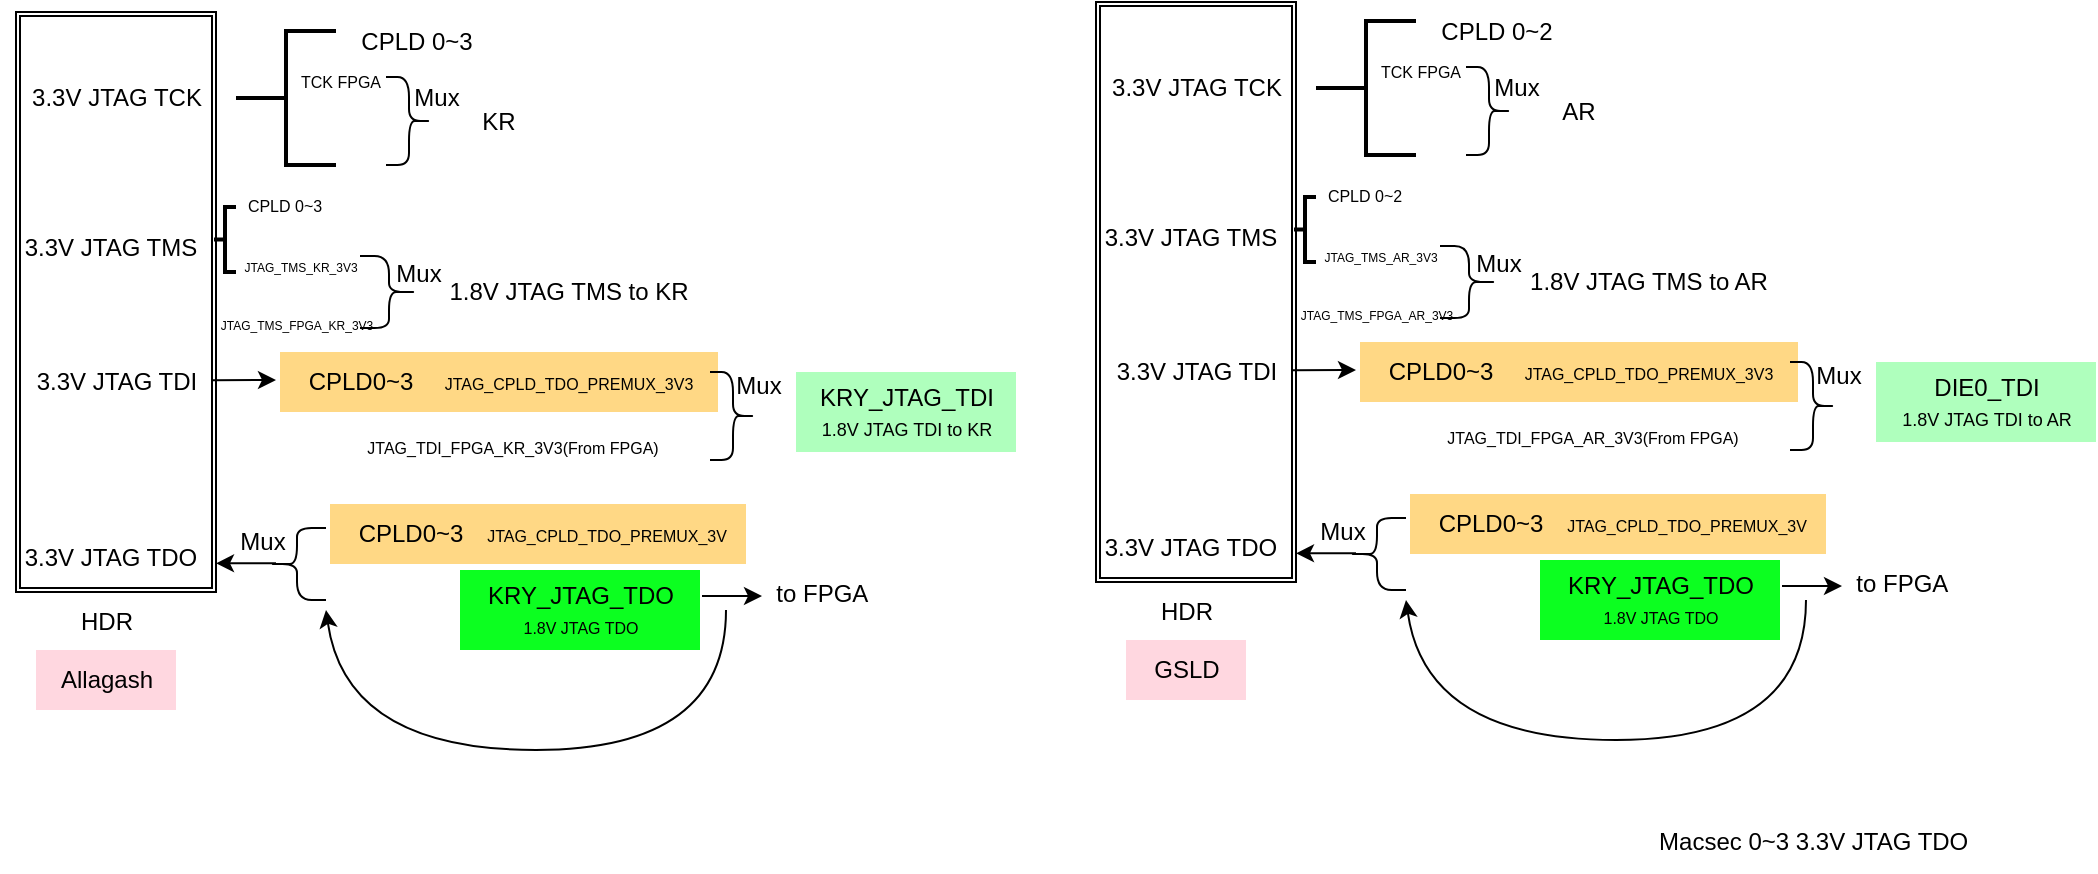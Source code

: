 <mxfile version="26.1.2">
  <diagram name="Page-1" id="zZogz1q96RKv0MYxYCzb">
    <mxGraphModel dx="843" dy="406" grid="1" gridSize="10" guides="1" tooltips="1" connect="1" arrows="1" fold="1" page="1" pageScale="1" pageWidth="850" pageHeight="1100" math="0" shadow="0">
      <root>
        <mxCell id="0" />
        <mxCell id="1" parent="0" />
        <mxCell id="mF87T8F_ObDAb6gEvjld-17" value="" style="shape=ext;double=1;rounded=0;whiteSpace=wrap;html=1;" vertex="1" parent="1">
          <mxGeometry x="60" y="110" width="100" height="290" as="geometry" />
        </mxCell>
        <mxCell id="mF87T8F_ObDAb6gEvjld-1" value="3.3V JTAG TCK" style="text;html=1;align=center;verticalAlign=middle;resizable=0;points=[];autosize=1;strokeColor=none;fillColor=none;" vertex="1" parent="1">
          <mxGeometry x="55" y="138" width="110" height="30" as="geometry" />
        </mxCell>
        <mxCell id="mF87T8F_ObDAb6gEvjld-2" value="3.3V JTAG TDI" style="text;html=1;align=center;verticalAlign=middle;resizable=0;points=[];autosize=1;strokeColor=none;fillColor=none;" vertex="1" parent="1">
          <mxGeometry x="60" y="280" width="100" height="30" as="geometry" />
        </mxCell>
        <mxCell id="mF87T8F_ObDAb6gEvjld-3" value="3.3V JTAG TDO" style="text;html=1;align=center;verticalAlign=middle;resizable=0;points=[];autosize=1;strokeColor=none;fillColor=none;" vertex="1" parent="1">
          <mxGeometry x="52" y="368" width="110" height="30" as="geometry" />
        </mxCell>
        <mxCell id="mF87T8F_ObDAb6gEvjld-4" value="3.3V JTAG TMS" style="text;html=1;align=center;verticalAlign=middle;resizable=0;points=[];autosize=1;strokeColor=none;fillColor=none;" vertex="1" parent="1">
          <mxGeometry x="52" y="212.75" width="110" height="30" as="geometry" />
        </mxCell>
        <mxCell id="mF87T8F_ObDAb6gEvjld-5" value="" style="strokeWidth=2;html=1;shape=mxgraph.flowchart.annotation_2;align=left;labelPosition=right;pointerEvents=1;" vertex="1" parent="1">
          <mxGeometry x="170" y="119.5" width="50" height="67" as="geometry" />
        </mxCell>
        <mxCell id="mF87T8F_ObDAb6gEvjld-6" value="KR" style="text;html=1;align=center;verticalAlign=middle;resizable=0;points=[];autosize=1;strokeColor=none;fillColor=none;" vertex="1" parent="1">
          <mxGeometry x="281" y="149.5" width="40" height="30" as="geometry" />
        </mxCell>
        <mxCell id="mF87T8F_ObDAb6gEvjld-7" value="CPLD 0~3" style="text;html=1;align=center;verticalAlign=middle;resizable=0;points=[];autosize=1;strokeColor=none;fillColor=none;" vertex="1" parent="1">
          <mxGeometry x="220" y="110" width="80" height="30" as="geometry" />
        </mxCell>
        <mxCell id="mF87T8F_ObDAb6gEvjld-8" value="" style="endArrow=classic;html=1;rounded=0;exitX=0.982;exitY=0.47;exitDx=0;exitDy=0;exitPerimeter=0;" edge="1" parent="1" source="mF87T8F_ObDAb6gEvjld-2">
          <mxGeometry width="50" height="50" relative="1" as="geometry">
            <mxPoint x="440" y="310" as="sourcePoint" />
            <mxPoint x="190" y="294" as="targetPoint" />
          </mxGeometry>
        </mxCell>
        <mxCell id="mF87T8F_ObDAb6gEvjld-9" value="CPLD0~3" style="text;html=1;align=center;verticalAlign=middle;resizable=0;points=[];autosize=1;strokeColor=none;fillColor=#FFD885;" vertex="1" parent="1">
          <mxGeometry x="192" y="280" width="80" height="30" as="geometry" />
        </mxCell>
        <mxCell id="mF87T8F_ObDAb6gEvjld-10" value="&lt;font style=&quot;font-size: 8px;&quot;&gt;JTAG_CPLD_TDO_PREMUX_3V3&lt;/font&gt;" style="text;html=1;align=center;verticalAlign=middle;resizable=0;points=[];autosize=1;strokeColor=none;fillColor=#FFD885;" vertex="1" parent="1">
          <mxGeometry x="261" y="280" width="150" height="30" as="geometry" />
        </mxCell>
        <mxCell id="mF87T8F_ObDAb6gEvjld-12" value="" style="shape=curlyBracket;whiteSpace=wrap;html=1;rounded=1;flipH=1;labelPosition=right;verticalLabelPosition=middle;align=left;verticalAlign=middle;" vertex="1" parent="1">
          <mxGeometry x="407" y="290" width="23" height="44" as="geometry" />
        </mxCell>
        <mxCell id="mF87T8F_ObDAb6gEvjld-14" value="&lt;font style=&quot;font-size: 8px;&quot;&gt;JTAG_TDI_FPGA_KR_3V3(From FPGA)&lt;/font&gt;" style="text;html=1;align=center;verticalAlign=middle;resizable=0;points=[];autosize=1;strokeColor=none;fillColor=none;" vertex="1" parent="1">
          <mxGeometry x="223" y="312" width="170" height="30" as="geometry" />
        </mxCell>
        <mxCell id="mF87T8F_ObDAb6gEvjld-15" value="Mux" style="text;html=1;align=center;verticalAlign=middle;resizable=0;points=[];autosize=1;strokeColor=none;fillColor=none;" vertex="1" parent="1">
          <mxGeometry x="406" y="282" width="50" height="30" as="geometry" />
        </mxCell>
        <mxCell id="mF87T8F_ObDAb6gEvjld-16" value="KRY_JTAG_TDI&lt;br&gt;&lt;font style=&quot;font-size: 9px;&quot;&gt;1.8V JTAG TDI to KR&lt;/font&gt;" style="text;html=1;align=center;verticalAlign=middle;resizable=0;points=[];autosize=1;strokeColor=none;fillColor=#AFFFBD;" vertex="1" parent="1">
          <mxGeometry x="450" y="290" width="110" height="40" as="geometry" />
        </mxCell>
        <mxCell id="mF87T8F_ObDAb6gEvjld-19" value="HDR" style="text;html=1;align=center;verticalAlign=middle;resizable=0;points=[];autosize=1;strokeColor=none;fillColor=none;" vertex="1" parent="1">
          <mxGeometry x="80" y="400" width="50" height="30" as="geometry" />
        </mxCell>
        <mxCell id="mF87T8F_ObDAb6gEvjld-20" value="" style="shape=curlyBracket;whiteSpace=wrap;html=1;rounded=1;flipH=1;labelPosition=right;verticalLabelPosition=middle;align=left;verticalAlign=middle;" vertex="1" parent="1">
          <mxGeometry x="232" y="232" width="29" height="36" as="geometry" />
        </mxCell>
        <mxCell id="mF87T8F_ObDAb6gEvjld-21" value="Mux" style="text;html=1;align=center;verticalAlign=middle;resizable=0;points=[];autosize=1;strokeColor=none;fillColor=none;" vertex="1" parent="1">
          <mxGeometry x="236" y="226" width="50" height="30" as="geometry" />
        </mxCell>
        <mxCell id="mF87T8F_ObDAb6gEvjld-22" value="1.8V JTAG TMS to KR" style="text;html=1;align=center;verticalAlign=middle;resizable=0;points=[];autosize=1;strokeColor=none;fillColor=none;" vertex="1" parent="1">
          <mxGeometry x="266" y="235" width="140" height="30" as="geometry" />
        </mxCell>
        <mxCell id="mF87T8F_ObDAb6gEvjld-23" value="&lt;font style=&quot;font-size: 6px;&quot;&gt;JTAG_TMS_FPGA_KR_3V3&lt;/font&gt;" style="text;html=1;align=center;verticalAlign=middle;resizable=0;points=[];autosize=1;strokeColor=none;fillColor=none;" vertex="1" parent="1">
          <mxGeometry x="150" y="250" width="100" height="30" as="geometry" />
        </mxCell>
        <mxCell id="mF87T8F_ObDAb6gEvjld-24" value="" style="strokeWidth=2;html=1;shape=mxgraph.flowchart.annotation_2;align=left;labelPosition=right;pointerEvents=1;" vertex="1" parent="1">
          <mxGeometry x="159" y="207.5" width="11" height="32.5" as="geometry" />
        </mxCell>
        <mxCell id="mF87T8F_ObDAb6gEvjld-25" value="&lt;font style=&quot;font-size: 8px;&quot;&gt;CPLD 0~3&lt;/font&gt;" style="text;html=1;align=center;verticalAlign=middle;resizable=0;points=[];autosize=1;strokeColor=none;fillColor=none;" vertex="1" parent="1">
          <mxGeometry x="164" y="190.5" width="60" height="30" as="geometry" />
        </mxCell>
        <mxCell id="mF87T8F_ObDAb6gEvjld-26" value="&lt;font style=&quot;font-size: 6px;&quot;&gt;JTAG_TMS_KR_3V3&lt;/font&gt;" style="text;html=1;align=center;verticalAlign=middle;resizable=0;points=[];autosize=1;strokeColor=none;fillColor=none;" vertex="1" parent="1">
          <mxGeometry x="162" y="220.5" width="80" height="30" as="geometry" />
        </mxCell>
        <mxCell id="mF87T8F_ObDAb6gEvjld-27" value="" style="shape=curlyBracket;whiteSpace=wrap;html=1;rounded=1;flipH=1;labelPosition=right;verticalLabelPosition=middle;align=left;verticalAlign=middle;rotation=-180;" vertex="1" parent="1">
          <mxGeometry x="186" y="368" width="29" height="36" as="geometry" />
        </mxCell>
        <mxCell id="mF87T8F_ObDAb6gEvjld-28" value="Mux" style="text;html=1;align=center;verticalAlign=middle;resizable=0;points=[];autosize=1;strokeColor=none;fillColor=none;" vertex="1" parent="1">
          <mxGeometry x="158" y="360" width="50" height="30" as="geometry" />
        </mxCell>
        <mxCell id="mF87T8F_ObDAb6gEvjld-29" value="&amp;nbsp;to FPGA" style="text;html=1;align=center;verticalAlign=middle;resizable=0;points=[];autosize=1;strokeColor=none;fillColor=none;" vertex="1" parent="1">
          <mxGeometry x="426" y="386" width="70" height="30" as="geometry" />
        </mxCell>
        <mxCell id="mF87T8F_ObDAb6gEvjld-30" value="" style="endArrow=classic;html=1;rounded=0;" edge="1" parent="1">
          <mxGeometry width="50" height="50" relative="1" as="geometry">
            <mxPoint x="190" y="385.66" as="sourcePoint" />
            <mxPoint x="160" y="385.66" as="targetPoint" />
          </mxGeometry>
        </mxCell>
        <mxCell id="mF87T8F_ObDAb6gEvjld-34" value="KRY_JTAG_TDO&lt;br&gt;&lt;font style=&quot;font-size: 8px;&quot;&gt;1.8V JTAG TDO&lt;/font&gt;" style="text;html=1;align=center;verticalAlign=middle;resizable=0;points=[];autosize=1;strokeColor=none;fillColor=#0CFF20;" vertex="1" parent="1">
          <mxGeometry x="282" y="389" width="120" height="40" as="geometry" />
        </mxCell>
        <mxCell id="mF87T8F_ObDAb6gEvjld-35" value="" style="endArrow=classic;html=1;rounded=0;" edge="1" parent="1">
          <mxGeometry width="50" height="50" relative="1" as="geometry">
            <mxPoint x="403" y="402" as="sourcePoint" />
            <mxPoint x="433" y="402" as="targetPoint" />
          </mxGeometry>
        </mxCell>
        <mxCell id="mF87T8F_ObDAb6gEvjld-37" value="" style="curved=1;endArrow=classic;html=1;rounded=0;" edge="1" parent="1">
          <mxGeometry width="50" height="50" relative="1" as="geometry">
            <mxPoint x="415" y="409" as="sourcePoint" />
            <mxPoint x="215" y="409" as="targetPoint" />
            <Array as="points">
              <mxPoint x="415" y="479" />
              <mxPoint x="225" y="479" />
            </Array>
          </mxGeometry>
        </mxCell>
        <mxCell id="mF87T8F_ObDAb6gEvjld-38" value="CPLD0~3" style="text;html=1;align=center;verticalAlign=middle;resizable=0;points=[];autosize=1;strokeColor=none;fillColor=#FFD885;" vertex="1" parent="1">
          <mxGeometry x="217" y="356" width="80" height="30" as="geometry" />
        </mxCell>
        <mxCell id="mF87T8F_ObDAb6gEvjld-39" value="&lt;font style=&quot;font-size: 8px;&quot;&gt;JTAG_CPLD_TDO_PREMUX_3V&lt;/font&gt;" style="text;html=1;align=center;verticalAlign=middle;resizable=0;points=[];autosize=1;strokeColor=none;fillColor=#FFD885;" vertex="1" parent="1">
          <mxGeometry x="285" y="356" width="140" height="30" as="geometry" />
        </mxCell>
        <mxCell id="mF87T8F_ObDAb6gEvjld-40" value="" style="shape=curlyBracket;whiteSpace=wrap;html=1;rounded=1;flipH=1;labelPosition=right;verticalLabelPosition=middle;align=left;verticalAlign=middle;size=0.5;" vertex="1" parent="1">
          <mxGeometry x="245" y="142.5" width="23" height="44" as="geometry" />
        </mxCell>
        <mxCell id="mF87T8F_ObDAb6gEvjld-41" value="Mux" style="text;html=1;align=center;verticalAlign=middle;resizable=0;points=[];autosize=1;strokeColor=none;fillColor=none;" vertex="1" parent="1">
          <mxGeometry x="245" y="138" width="50" height="30" as="geometry" />
        </mxCell>
        <mxCell id="mF87T8F_ObDAb6gEvjld-42" value="&lt;font style=&quot;font-size: 8px;&quot;&gt;TCK FPGA&lt;/font&gt;" style="text;html=1;align=center;verticalAlign=middle;resizable=0;points=[];autosize=1;strokeColor=none;fillColor=none;" vertex="1" parent="1">
          <mxGeometry x="192" y="129" width="60" height="30" as="geometry" />
        </mxCell>
        <mxCell id="mF87T8F_ObDAb6gEvjld-43" value="Allagash" style="text;html=1;align=center;verticalAlign=middle;resizable=0;points=[];autosize=1;strokeColor=none;fillColor=#FFD7E0;" vertex="1" parent="1">
          <mxGeometry x="70" y="429" width="70" height="30" as="geometry" />
        </mxCell>
        <mxCell id="mF87T8F_ObDAb6gEvjld-80" value="" style="group" vertex="1" connectable="0" parent="1">
          <mxGeometry x="592" y="105" width="508" height="369" as="geometry" />
        </mxCell>
        <mxCell id="mF87T8F_ObDAb6gEvjld-44" value="" style="shape=ext;double=1;rounded=0;whiteSpace=wrap;html=1;" vertex="1" parent="mF87T8F_ObDAb6gEvjld-80">
          <mxGeometry x="8" width="100" height="290" as="geometry" />
        </mxCell>
        <mxCell id="mF87T8F_ObDAb6gEvjld-45" value="3.3V JTAG TCK" style="text;html=1;align=center;verticalAlign=middle;resizable=0;points=[];autosize=1;strokeColor=none;fillColor=none;" vertex="1" parent="mF87T8F_ObDAb6gEvjld-80">
          <mxGeometry x="3" y="28" width="110" height="30" as="geometry" />
        </mxCell>
        <mxCell id="mF87T8F_ObDAb6gEvjld-46" value="3.3V JTAG TDI" style="text;html=1;align=center;verticalAlign=middle;resizable=0;points=[];autosize=1;strokeColor=none;fillColor=none;" vertex="1" parent="mF87T8F_ObDAb6gEvjld-80">
          <mxGeometry x="8" y="170" width="100" height="30" as="geometry" />
        </mxCell>
        <mxCell id="mF87T8F_ObDAb6gEvjld-47" value="3.3V JTAG TDO" style="text;html=1;align=center;verticalAlign=middle;resizable=0;points=[];autosize=1;strokeColor=none;fillColor=none;" vertex="1" parent="mF87T8F_ObDAb6gEvjld-80">
          <mxGeometry y="258" width="110" height="30" as="geometry" />
        </mxCell>
        <mxCell id="mF87T8F_ObDAb6gEvjld-48" value="3.3V JTAG TMS" style="text;html=1;align=center;verticalAlign=middle;resizable=0;points=[];autosize=1;strokeColor=none;fillColor=none;" vertex="1" parent="mF87T8F_ObDAb6gEvjld-80">
          <mxGeometry y="102.75" width="110" height="30" as="geometry" />
        </mxCell>
        <mxCell id="mF87T8F_ObDAb6gEvjld-49" value="" style="strokeWidth=2;html=1;shape=mxgraph.flowchart.annotation_2;align=left;labelPosition=right;pointerEvents=1;" vertex="1" parent="mF87T8F_ObDAb6gEvjld-80">
          <mxGeometry x="118" y="9.5" width="50" height="67" as="geometry" />
        </mxCell>
        <mxCell id="mF87T8F_ObDAb6gEvjld-50" value="AR" style="text;html=1;align=center;verticalAlign=middle;resizable=0;points=[];autosize=1;strokeColor=none;fillColor=none;" vertex="1" parent="mF87T8F_ObDAb6gEvjld-80">
          <mxGeometry x="229" y="39.5" width="40" height="30" as="geometry" />
        </mxCell>
        <mxCell id="mF87T8F_ObDAb6gEvjld-51" value="CPLD 0~2" style="text;html=1;align=center;verticalAlign=middle;resizable=0;points=[];autosize=1;strokeColor=none;fillColor=none;" vertex="1" parent="mF87T8F_ObDAb6gEvjld-80">
          <mxGeometry x="168" width="80" height="30" as="geometry" />
        </mxCell>
        <mxCell id="mF87T8F_ObDAb6gEvjld-52" value="" style="endArrow=classic;html=1;rounded=0;exitX=0.982;exitY=0.47;exitDx=0;exitDy=0;exitPerimeter=0;" edge="1" parent="mF87T8F_ObDAb6gEvjld-80" source="mF87T8F_ObDAb6gEvjld-46">
          <mxGeometry width="50" height="50" relative="1" as="geometry">
            <mxPoint x="388" y="200" as="sourcePoint" />
            <mxPoint x="138" y="184" as="targetPoint" />
          </mxGeometry>
        </mxCell>
        <mxCell id="mF87T8F_ObDAb6gEvjld-53" value="CPLD0~3" style="text;html=1;align=center;verticalAlign=middle;resizable=0;points=[];autosize=1;strokeColor=none;fillColor=#FFD885;" vertex="1" parent="mF87T8F_ObDAb6gEvjld-80">
          <mxGeometry x="140" y="170" width="80" height="30" as="geometry" />
        </mxCell>
        <mxCell id="mF87T8F_ObDAb6gEvjld-54" value="&lt;font style=&quot;font-size: 8px;&quot;&gt;JTAG_CPLD_TDO_PREMUX_3V3&lt;/font&gt;" style="text;html=1;align=center;verticalAlign=middle;resizable=0;points=[];autosize=1;strokeColor=none;fillColor=#FFD885;" vertex="1" parent="mF87T8F_ObDAb6gEvjld-80">
          <mxGeometry x="209" y="170" width="150" height="30" as="geometry" />
        </mxCell>
        <mxCell id="mF87T8F_ObDAb6gEvjld-55" value="" style="shape=curlyBracket;whiteSpace=wrap;html=1;rounded=1;flipH=1;labelPosition=right;verticalLabelPosition=middle;align=left;verticalAlign=middle;" vertex="1" parent="mF87T8F_ObDAb6gEvjld-80">
          <mxGeometry x="355" y="180" width="23" height="44" as="geometry" />
        </mxCell>
        <mxCell id="mF87T8F_ObDAb6gEvjld-56" value="&lt;font style=&quot;font-size: 8px;&quot;&gt;JTAG_TDI_FPGA_AR_3V3(From FPGA)&lt;/font&gt;" style="text;html=1;align=center;verticalAlign=middle;resizable=0;points=[];autosize=1;strokeColor=none;fillColor=none;" vertex="1" parent="mF87T8F_ObDAb6gEvjld-80">
          <mxGeometry x="171" y="202" width="170" height="30" as="geometry" />
        </mxCell>
        <mxCell id="mF87T8F_ObDAb6gEvjld-57" value="Mux" style="text;html=1;align=center;verticalAlign=middle;resizable=0;points=[];autosize=1;strokeColor=none;fillColor=none;" vertex="1" parent="mF87T8F_ObDAb6gEvjld-80">
          <mxGeometry x="354" y="172" width="50" height="30" as="geometry" />
        </mxCell>
        <mxCell id="mF87T8F_ObDAb6gEvjld-58" value="DIE0_TDI&lt;br&gt;&lt;font style=&quot;font-size: 9px;&quot;&gt;1.8V JTAG TDI to AR&lt;/font&gt;" style="text;html=1;align=center;verticalAlign=middle;resizable=0;points=[];autosize=1;strokeColor=none;fillColor=#AFFFBD;" vertex="1" parent="mF87T8F_ObDAb6gEvjld-80">
          <mxGeometry x="398" y="180" width="110" height="40" as="geometry" />
        </mxCell>
        <mxCell id="mF87T8F_ObDAb6gEvjld-59" value="HDR" style="text;html=1;align=center;verticalAlign=middle;resizable=0;points=[];autosize=1;strokeColor=none;fillColor=none;" vertex="1" parent="mF87T8F_ObDAb6gEvjld-80">
          <mxGeometry x="28" y="290" width="50" height="30" as="geometry" />
        </mxCell>
        <mxCell id="mF87T8F_ObDAb6gEvjld-60" value="" style="shape=curlyBracket;whiteSpace=wrap;html=1;rounded=1;flipH=1;labelPosition=right;verticalLabelPosition=middle;align=left;verticalAlign=middle;" vertex="1" parent="mF87T8F_ObDAb6gEvjld-80">
          <mxGeometry x="180" y="122" width="29" height="36" as="geometry" />
        </mxCell>
        <mxCell id="mF87T8F_ObDAb6gEvjld-61" value="Mux" style="text;html=1;align=center;verticalAlign=middle;resizable=0;points=[];autosize=1;strokeColor=none;fillColor=none;" vertex="1" parent="mF87T8F_ObDAb6gEvjld-80">
          <mxGeometry x="184" y="116" width="50" height="30" as="geometry" />
        </mxCell>
        <mxCell id="mF87T8F_ObDAb6gEvjld-62" value="1.8V JTAG TMS to AR" style="text;html=1;align=center;verticalAlign=middle;resizable=0;points=[];autosize=1;strokeColor=none;fillColor=none;" vertex="1" parent="mF87T8F_ObDAb6gEvjld-80">
          <mxGeometry x="214" y="125" width="140" height="30" as="geometry" />
        </mxCell>
        <mxCell id="mF87T8F_ObDAb6gEvjld-63" value="&lt;font style=&quot;font-size: 6px;&quot;&gt;JTAG_TMS_FPGA_AR_3V3&lt;/font&gt;" style="text;html=1;align=center;verticalAlign=middle;resizable=0;points=[];autosize=1;strokeColor=none;fillColor=none;" vertex="1" parent="mF87T8F_ObDAb6gEvjld-80">
          <mxGeometry x="98" y="140" width="100" height="30" as="geometry" />
        </mxCell>
        <mxCell id="mF87T8F_ObDAb6gEvjld-64" value="" style="strokeWidth=2;html=1;shape=mxgraph.flowchart.annotation_2;align=left;labelPosition=right;pointerEvents=1;" vertex="1" parent="mF87T8F_ObDAb6gEvjld-80">
          <mxGeometry x="107" y="97.5" width="11" height="32.5" as="geometry" />
        </mxCell>
        <mxCell id="mF87T8F_ObDAb6gEvjld-65" value="&lt;font style=&quot;font-size: 8px;&quot;&gt;CPLD 0~2&lt;/font&gt;" style="text;html=1;align=center;verticalAlign=middle;resizable=0;points=[];autosize=1;strokeColor=none;fillColor=none;" vertex="1" parent="mF87T8F_ObDAb6gEvjld-80">
          <mxGeometry x="112" y="80.5" width="60" height="30" as="geometry" />
        </mxCell>
        <mxCell id="mF87T8F_ObDAb6gEvjld-66" value="&lt;font style=&quot;font-size: 6px;&quot;&gt;JTAG_TMS_AR_3V3&lt;/font&gt;" style="text;html=1;align=center;verticalAlign=middle;resizable=0;points=[];autosize=1;strokeColor=none;fillColor=none;" vertex="1" parent="mF87T8F_ObDAb6gEvjld-80">
          <mxGeometry x="110" y="110.5" width="80" height="30" as="geometry" />
        </mxCell>
        <mxCell id="mF87T8F_ObDAb6gEvjld-67" value="" style="shape=curlyBracket;whiteSpace=wrap;html=1;rounded=1;flipH=1;labelPosition=right;verticalLabelPosition=middle;align=left;verticalAlign=middle;rotation=-180;" vertex="1" parent="mF87T8F_ObDAb6gEvjld-80">
          <mxGeometry x="134" y="258" width="29" height="36" as="geometry" />
        </mxCell>
        <mxCell id="mF87T8F_ObDAb6gEvjld-68" value="Mux" style="text;html=1;align=center;verticalAlign=middle;resizable=0;points=[];autosize=1;strokeColor=none;fillColor=none;" vertex="1" parent="mF87T8F_ObDAb6gEvjld-80">
          <mxGeometry x="106" y="250" width="50" height="30" as="geometry" />
        </mxCell>
        <mxCell id="mF87T8F_ObDAb6gEvjld-69" value="&amp;nbsp;to FPGA" style="text;html=1;align=center;verticalAlign=middle;resizable=0;points=[];autosize=1;strokeColor=none;fillColor=none;" vertex="1" parent="mF87T8F_ObDAb6gEvjld-80">
          <mxGeometry x="374" y="276" width="70" height="30" as="geometry" />
        </mxCell>
        <mxCell id="mF87T8F_ObDAb6gEvjld-70" value="" style="endArrow=classic;html=1;rounded=0;" edge="1" parent="mF87T8F_ObDAb6gEvjld-80">
          <mxGeometry width="50" height="50" relative="1" as="geometry">
            <mxPoint x="138" y="275.66" as="sourcePoint" />
            <mxPoint x="108" y="275.66" as="targetPoint" />
          </mxGeometry>
        </mxCell>
        <mxCell id="mF87T8F_ObDAb6gEvjld-71" value="KRY_JTAG_TDO&lt;br&gt;&lt;font style=&quot;font-size: 8px;&quot;&gt;1.8V JTAG TDO&lt;/font&gt;" style="text;html=1;align=center;verticalAlign=middle;resizable=0;points=[];autosize=1;strokeColor=none;fillColor=#0CFF20;" vertex="1" parent="mF87T8F_ObDAb6gEvjld-80">
          <mxGeometry x="230" y="279" width="120" height="40" as="geometry" />
        </mxCell>
        <mxCell id="mF87T8F_ObDAb6gEvjld-72" value="" style="endArrow=classic;html=1;rounded=0;" edge="1" parent="mF87T8F_ObDAb6gEvjld-80">
          <mxGeometry width="50" height="50" relative="1" as="geometry">
            <mxPoint x="351" y="292" as="sourcePoint" />
            <mxPoint x="381" y="292" as="targetPoint" />
          </mxGeometry>
        </mxCell>
        <mxCell id="mF87T8F_ObDAb6gEvjld-73" value="" style="curved=1;endArrow=classic;html=1;rounded=0;" edge="1" parent="mF87T8F_ObDAb6gEvjld-80">
          <mxGeometry width="50" height="50" relative="1" as="geometry">
            <mxPoint x="363" y="299" as="sourcePoint" />
            <mxPoint x="163" y="299" as="targetPoint" />
            <Array as="points">
              <mxPoint x="363" y="369" />
              <mxPoint x="173" y="369" />
            </Array>
          </mxGeometry>
        </mxCell>
        <mxCell id="mF87T8F_ObDAb6gEvjld-74" value="CPLD0~3" style="text;html=1;align=center;verticalAlign=middle;resizable=0;points=[];autosize=1;strokeColor=none;fillColor=#FFD885;" vertex="1" parent="mF87T8F_ObDAb6gEvjld-80">
          <mxGeometry x="165" y="246" width="80" height="30" as="geometry" />
        </mxCell>
        <mxCell id="mF87T8F_ObDAb6gEvjld-75" value="&lt;font style=&quot;font-size: 8px;&quot;&gt;JTAG_CPLD_TDO_PREMUX_3V&lt;/font&gt;" style="text;html=1;align=center;verticalAlign=middle;resizable=0;points=[];autosize=1;strokeColor=none;fillColor=#FFD885;" vertex="1" parent="mF87T8F_ObDAb6gEvjld-80">
          <mxGeometry x="233" y="246" width="140" height="30" as="geometry" />
        </mxCell>
        <mxCell id="mF87T8F_ObDAb6gEvjld-76" value="" style="shape=curlyBracket;whiteSpace=wrap;html=1;rounded=1;flipH=1;labelPosition=right;verticalLabelPosition=middle;align=left;verticalAlign=middle;size=0.5;" vertex="1" parent="mF87T8F_ObDAb6gEvjld-80">
          <mxGeometry x="193" y="32.5" width="23" height="44" as="geometry" />
        </mxCell>
        <mxCell id="mF87T8F_ObDAb6gEvjld-77" value="Mux" style="text;html=1;align=center;verticalAlign=middle;resizable=0;points=[];autosize=1;strokeColor=none;fillColor=none;" vertex="1" parent="mF87T8F_ObDAb6gEvjld-80">
          <mxGeometry x="193" y="28" width="50" height="30" as="geometry" />
        </mxCell>
        <mxCell id="mF87T8F_ObDAb6gEvjld-78" value="&lt;font style=&quot;font-size: 8px;&quot;&gt;TCK FPGA&lt;/font&gt;" style="text;html=1;align=center;verticalAlign=middle;resizable=0;points=[];autosize=1;strokeColor=none;fillColor=none;" vertex="1" parent="mF87T8F_ObDAb6gEvjld-80">
          <mxGeometry x="140" y="19" width="60" height="30" as="geometry" />
        </mxCell>
        <mxCell id="mF87T8F_ObDAb6gEvjld-79" value="GSLD" style="text;html=1;align=center;verticalAlign=middle;resizable=0;points=[];autosize=1;strokeColor=none;fillColor=#FFD7E0;" vertex="1" parent="mF87T8F_ObDAb6gEvjld-80">
          <mxGeometry x="23" y="319" width="60" height="30" as="geometry" />
        </mxCell>
        <mxCell id="mF87T8F_ObDAb6gEvjld-81" value="Macsec 0~3 3.3V JTAG TDO&amp;nbsp;" style="text;html=1;align=center;verticalAlign=middle;resizable=0;points=[];autosize=1;strokeColor=none;fillColor=none;" vertex="1" parent="1">
          <mxGeometry x="870" y="510" width="180" height="30" as="geometry" />
        </mxCell>
      </root>
    </mxGraphModel>
  </diagram>
</mxfile>
